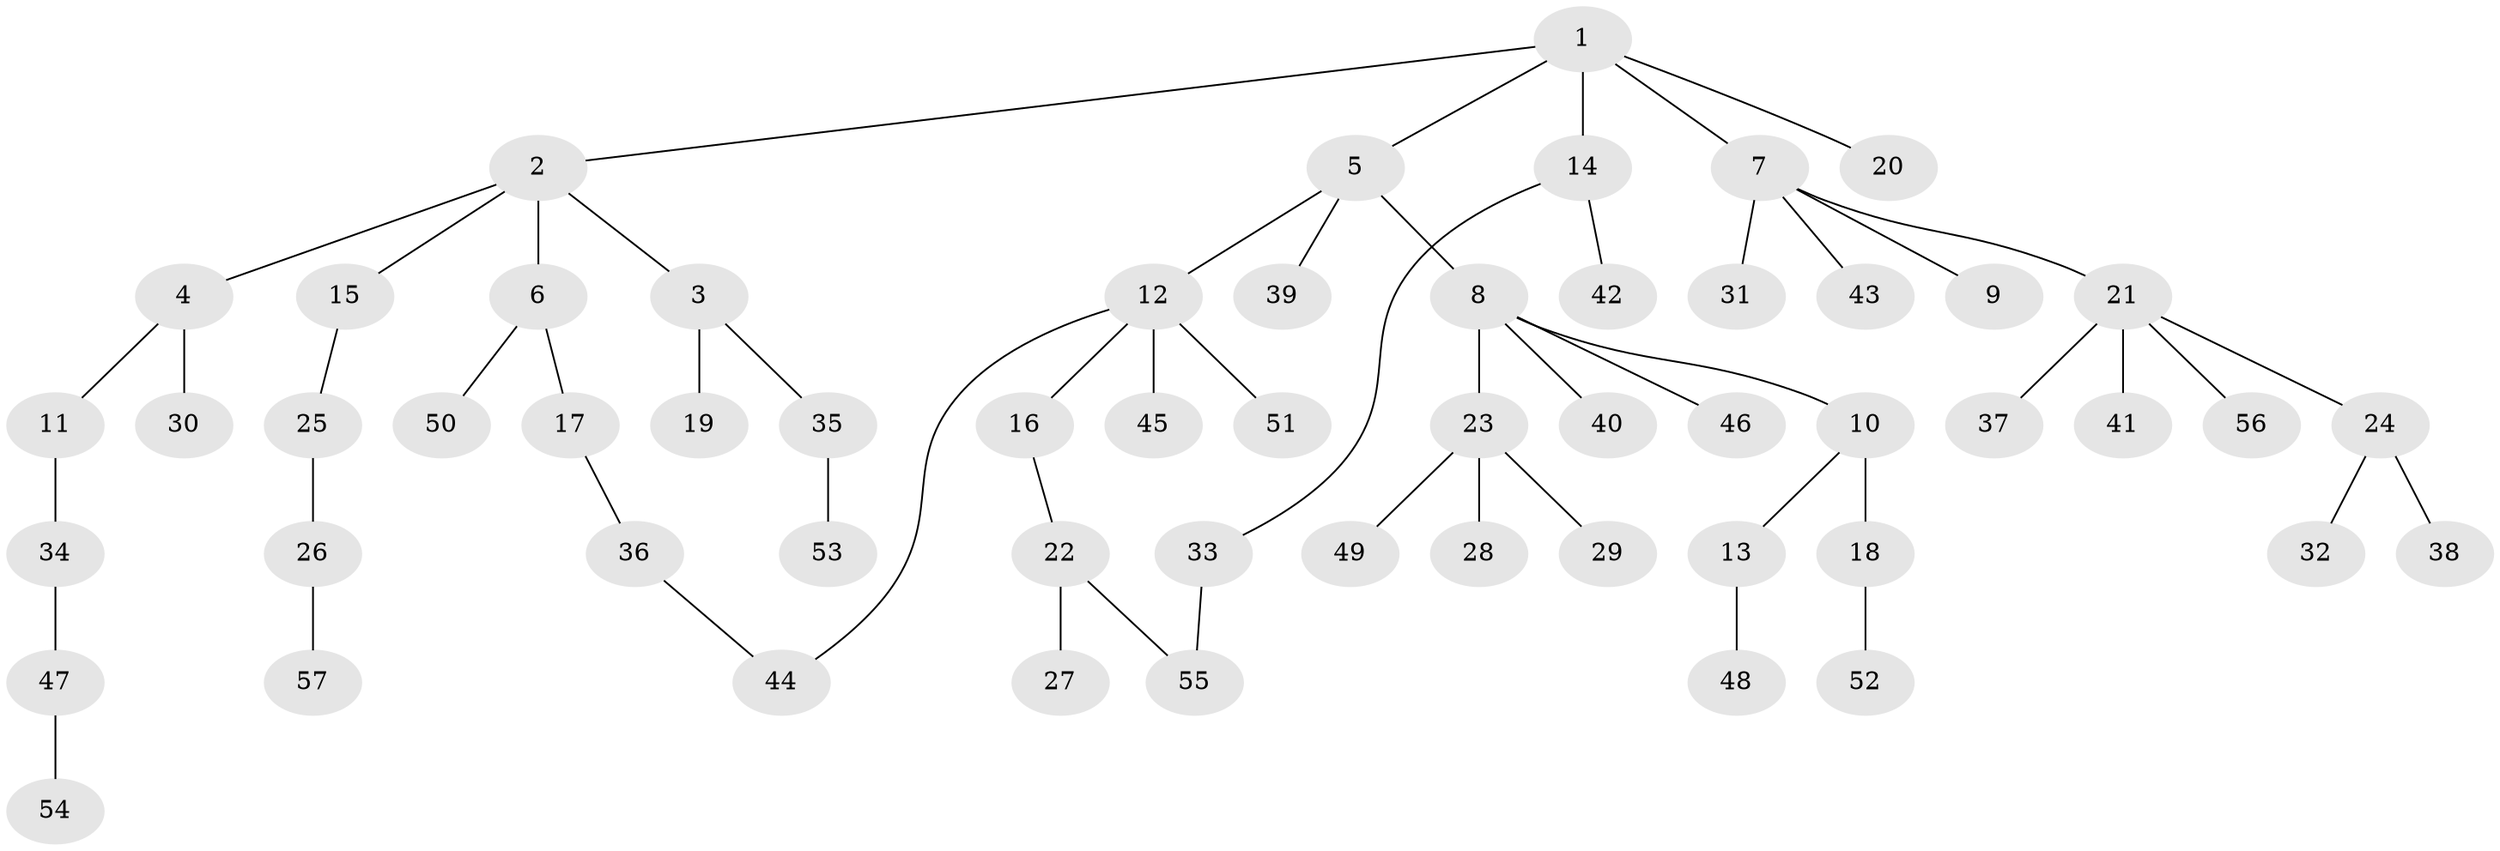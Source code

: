 // coarse degree distribution, {8: 0.058823529411764705, 2: 0.29411764705882354, 6: 0.058823529411764705, 1: 0.5882352941176471}
// Generated by graph-tools (version 1.1) at 2025/17/03/04/25 18:17:06]
// undirected, 57 vertices, 58 edges
graph export_dot {
graph [start="1"]
  node [color=gray90,style=filled];
  1;
  2;
  3;
  4;
  5;
  6;
  7;
  8;
  9;
  10;
  11;
  12;
  13;
  14;
  15;
  16;
  17;
  18;
  19;
  20;
  21;
  22;
  23;
  24;
  25;
  26;
  27;
  28;
  29;
  30;
  31;
  32;
  33;
  34;
  35;
  36;
  37;
  38;
  39;
  40;
  41;
  42;
  43;
  44;
  45;
  46;
  47;
  48;
  49;
  50;
  51;
  52;
  53;
  54;
  55;
  56;
  57;
  1 -- 2;
  1 -- 5;
  1 -- 7;
  1 -- 14;
  1 -- 20;
  2 -- 3;
  2 -- 4;
  2 -- 6;
  2 -- 15;
  3 -- 19;
  3 -- 35;
  4 -- 11;
  4 -- 30;
  5 -- 8;
  5 -- 12;
  5 -- 39;
  6 -- 17;
  6 -- 50;
  7 -- 9;
  7 -- 21;
  7 -- 31;
  7 -- 43;
  8 -- 10;
  8 -- 23;
  8 -- 40;
  8 -- 46;
  10 -- 13;
  10 -- 18;
  11 -- 34;
  12 -- 16;
  12 -- 44;
  12 -- 45;
  12 -- 51;
  13 -- 48;
  14 -- 33;
  14 -- 42;
  15 -- 25;
  16 -- 22;
  17 -- 36;
  18 -- 52;
  21 -- 24;
  21 -- 37;
  21 -- 41;
  21 -- 56;
  22 -- 27;
  22 -- 55;
  23 -- 28;
  23 -- 29;
  23 -- 49;
  24 -- 32;
  24 -- 38;
  25 -- 26;
  26 -- 57;
  33 -- 55;
  34 -- 47;
  35 -- 53;
  36 -- 44;
  47 -- 54;
}
